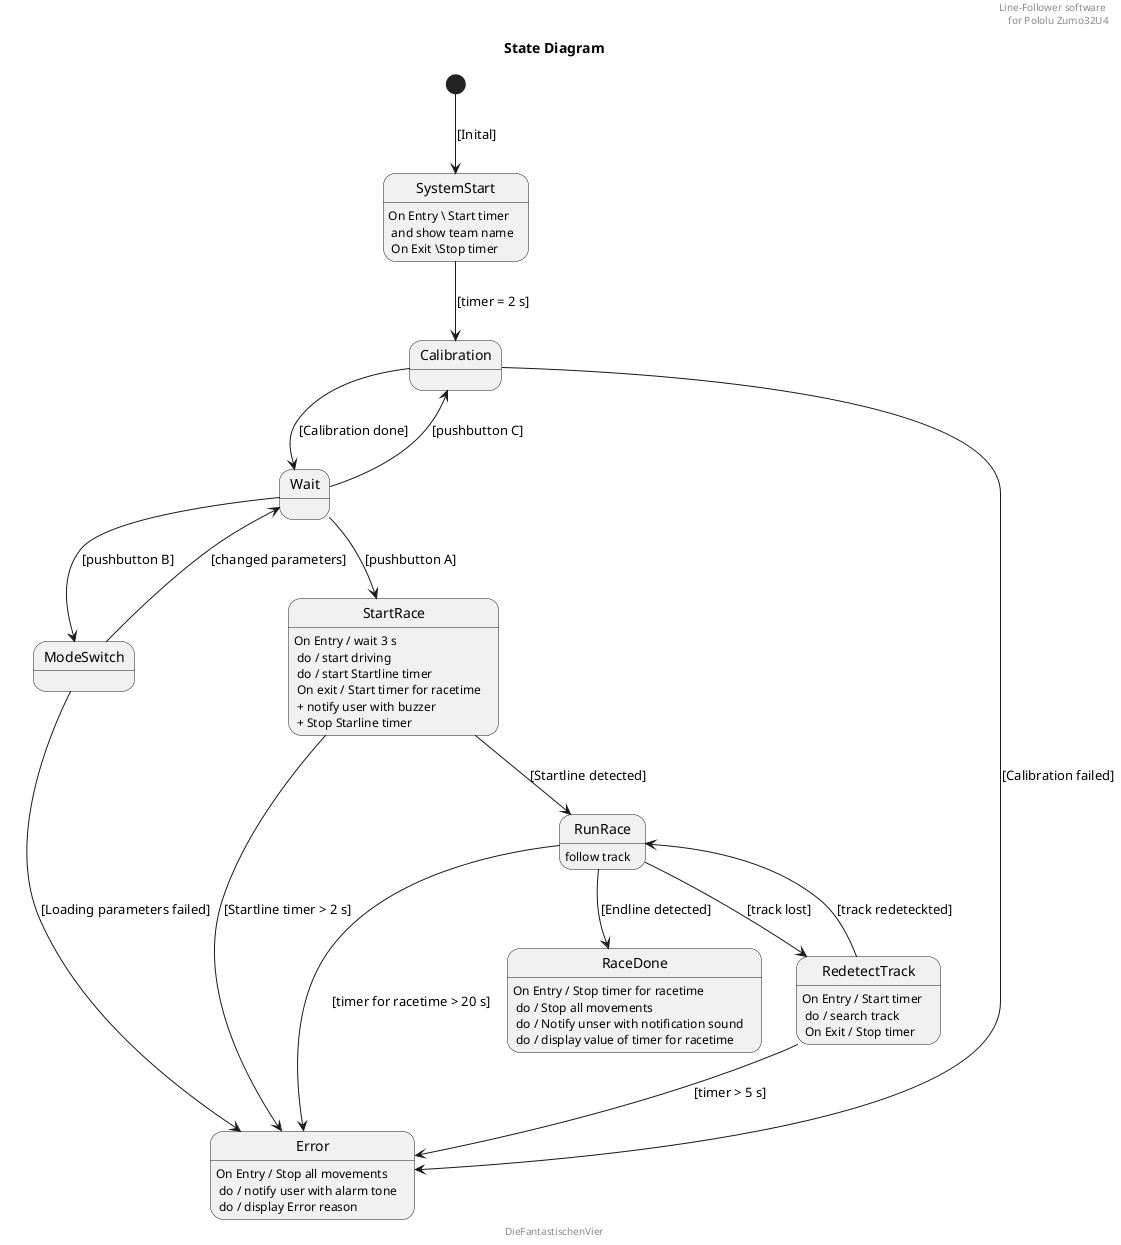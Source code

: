 @startuml statediagramm
header Line-Follower software \n for Pololu Zumo32U4
footer DieFantastischenVier

title State Diagram


[*]-->SystemStart : [Inital]

SystemStart-->Calibration : [timer = 2 s]


SystemStart : On Entry \ Start timer \n and show team name\n On Exit \Stop timer

Wait-->Calibration : [pushbutton C]

Wait-->ModeSwitch : [pushbutton B]


ModeSwitch-->Error : [Loading parameters failed]

ModeSwitch-->Wait : [changed parameters]


Calibration-->Wait : [Calibration done]

Calibration-->Error : [Calibration failed]

Wait--> StartRace : [pushbutton A]


StartRace--> RunRace : [Startline detected]

StartRace--> Error : [Startline timer > 2 s]

RunRace-->RaceDone : [Endline detected]

RunRace-->RedetectTrack : [track lost]

RedetectTrack-->Error : [timer > 5 s]

RedetectTrack : On Entry / Start timer \n do / search track \n On Exit / Stop timer

RedetectTrack-->RunRace : [track redeteckted]

RunRace-->Error :[timer for racetime > 20 s]

StartRace : On Entry / wait 3 s \n do / start driving \n do / start Startline timer\n On exit / Start timer for racetime \n + notify user with buzzer \n + Stop Starline timer

RunRace : follow track
Error : On Entry / Stop all movements \n do / notify user with alarm tone \n do / display Error reason

RaceDone : On Entry / Stop timer for racetime \n do / Stop all movements \n do / Notify unser with notification sound \n do / display value of timer for racetime 


@enduml
